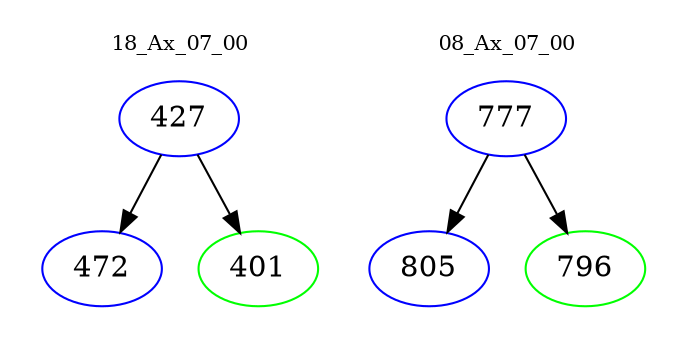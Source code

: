digraph{
subgraph cluster_0 {
color = white
label = "18_Ax_07_00";
fontsize=10;
T0_427 [label="427", color="blue"]
T0_427 -> T0_472 [color="black"]
T0_472 [label="472", color="blue"]
T0_427 -> T0_401 [color="black"]
T0_401 [label="401", color="green"]
}
subgraph cluster_1 {
color = white
label = "08_Ax_07_00";
fontsize=10;
T1_777 [label="777", color="blue"]
T1_777 -> T1_805 [color="black"]
T1_805 [label="805", color="blue"]
T1_777 -> T1_796 [color="black"]
T1_796 [label="796", color="green"]
}
}
